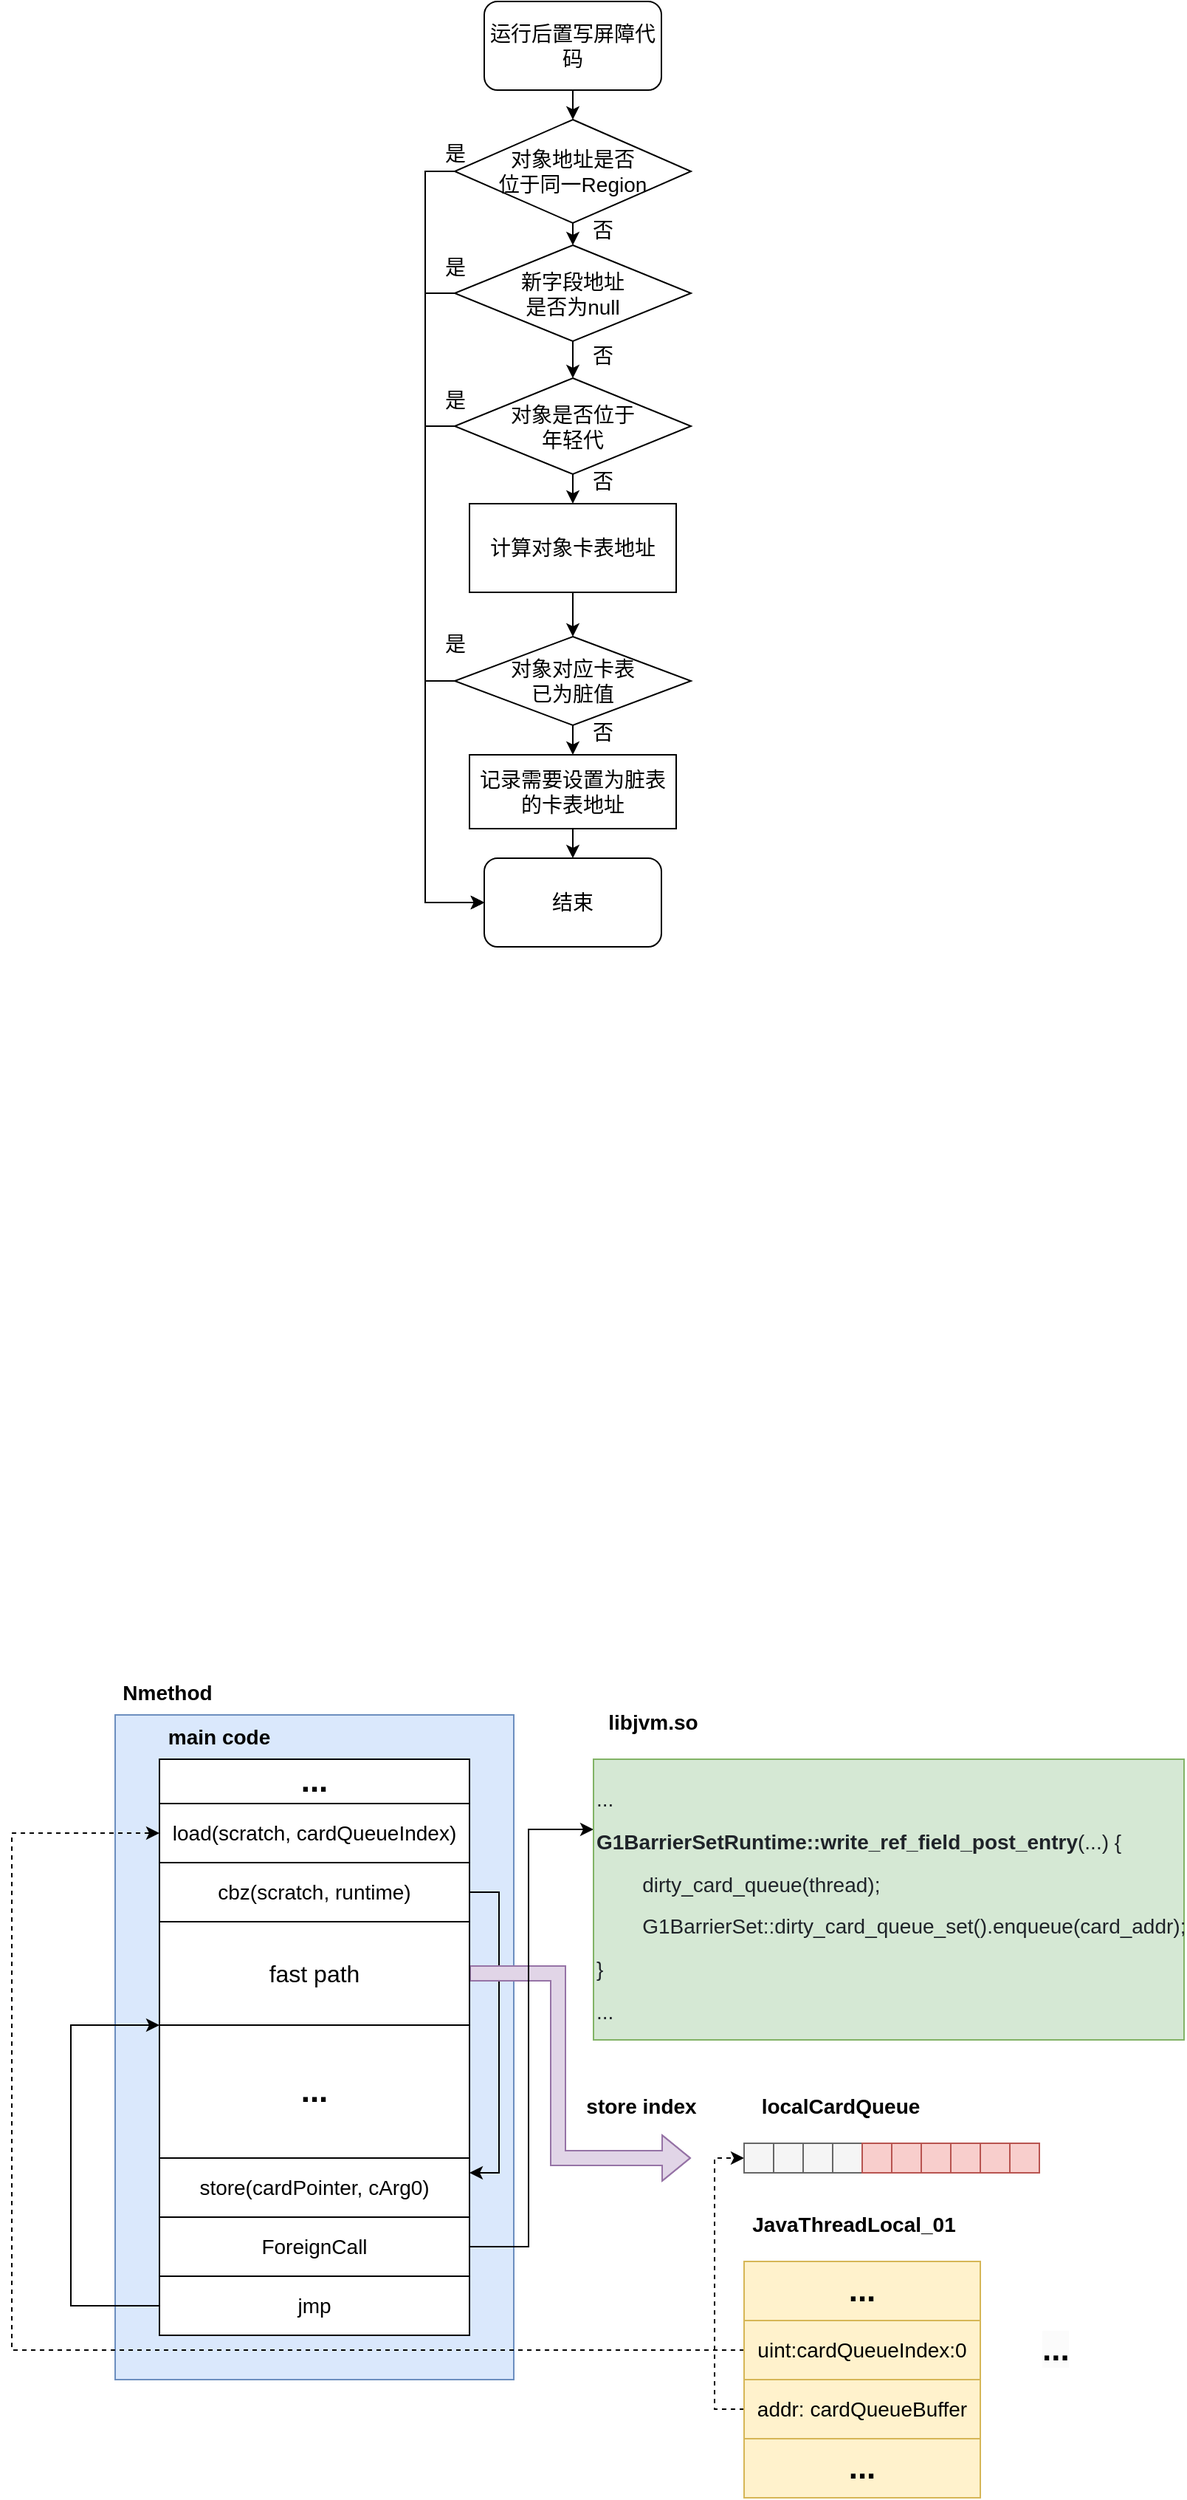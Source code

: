 <mxfile version="26.0.16">
  <diagram name="第 1 页" id="6miXCK2ov5_E2_Eq46Kr">
    <mxGraphModel dx="844" dy="1358" grid="1" gridSize="10" guides="1" tooltips="1" connect="1" arrows="1" fold="1" page="1" pageScale="1" pageWidth="827" pageHeight="1169" math="0" shadow="0">
      <root>
        <mxCell id="0" />
        <mxCell id="1" parent="0" />
        <mxCell id="QKxESljb7yrLCyk6IKag-9" style="edgeStyle=orthogonalEdgeStyle;rounded=0;orthogonalLoop=1;jettySize=auto;html=1;exitX=0.5;exitY=1;exitDx=0;exitDy=0;entryX=0.5;entryY=0;entryDx=0;entryDy=0;" edge="1" parent="1" source="QKxESljb7yrLCyk6IKag-1" target="QKxESljb7yrLCyk6IKag-2">
          <mxGeometry relative="1" as="geometry" />
        </mxCell>
        <mxCell id="QKxESljb7yrLCyk6IKag-1" value="运行后置写屏障代码" style="rounded=1;whiteSpace=wrap;html=1;fontSize=14;" vertex="1" parent="1">
          <mxGeometry x="340" y="80" width="120" height="60" as="geometry" />
        </mxCell>
        <mxCell id="QKxESljb7yrLCyk6IKag-10" style="edgeStyle=orthogonalEdgeStyle;rounded=0;orthogonalLoop=1;jettySize=auto;html=1;exitX=0.5;exitY=1;exitDx=0;exitDy=0;entryX=0.5;entryY=0;entryDx=0;entryDy=0;" edge="1" parent="1" source="QKxESljb7yrLCyk6IKag-2" target="QKxESljb7yrLCyk6IKag-3">
          <mxGeometry relative="1" as="geometry" />
        </mxCell>
        <mxCell id="QKxESljb7yrLCyk6IKag-16" style="edgeStyle=orthogonalEdgeStyle;rounded=0;orthogonalLoop=1;jettySize=auto;html=1;exitX=0;exitY=0.5;exitDx=0;exitDy=0;entryX=0;entryY=0.5;entryDx=0;entryDy=0;" edge="1" parent="1" source="QKxESljb7yrLCyk6IKag-2" target="QKxESljb7yrLCyk6IKag-5">
          <mxGeometry relative="1" as="geometry" />
        </mxCell>
        <mxCell id="QKxESljb7yrLCyk6IKag-2" value="对象地址是否&lt;div&gt;位于同一Region&lt;/div&gt;" style="rhombus;whiteSpace=wrap;html=1;fontSize=14;" vertex="1" parent="1">
          <mxGeometry x="320" y="160" width="160" height="70" as="geometry" />
        </mxCell>
        <mxCell id="QKxESljb7yrLCyk6IKag-11" style="edgeStyle=orthogonalEdgeStyle;rounded=0;orthogonalLoop=1;jettySize=auto;html=1;exitX=0.5;exitY=1;exitDx=0;exitDy=0;entryX=0.5;entryY=0;entryDx=0;entryDy=0;" edge="1" parent="1" source="QKxESljb7yrLCyk6IKag-3" target="QKxESljb7yrLCyk6IKag-4">
          <mxGeometry relative="1" as="geometry" />
        </mxCell>
        <mxCell id="QKxESljb7yrLCyk6IKag-17" style="edgeStyle=orthogonalEdgeStyle;rounded=0;orthogonalLoop=1;jettySize=auto;html=1;exitX=0;exitY=0.5;exitDx=0;exitDy=0;entryX=0;entryY=0.5;entryDx=0;entryDy=0;" edge="1" parent="1" source="QKxESljb7yrLCyk6IKag-3" target="QKxESljb7yrLCyk6IKag-5">
          <mxGeometry relative="1" as="geometry" />
        </mxCell>
        <mxCell id="QKxESljb7yrLCyk6IKag-3" value="新字段地址&lt;div&gt;是否为null&lt;/div&gt;" style="rhombus;whiteSpace=wrap;html=1;fontSize=14;" vertex="1" parent="1">
          <mxGeometry x="320" y="245" width="160" height="65" as="geometry" />
        </mxCell>
        <mxCell id="QKxESljb7yrLCyk6IKag-12" style="edgeStyle=orthogonalEdgeStyle;rounded=0;orthogonalLoop=1;jettySize=auto;html=1;exitX=0.5;exitY=1;exitDx=0;exitDy=0;entryX=0.5;entryY=0;entryDx=0;entryDy=0;" edge="1" parent="1" source="QKxESljb7yrLCyk6IKag-4" target="QKxESljb7yrLCyk6IKag-6">
          <mxGeometry relative="1" as="geometry" />
        </mxCell>
        <mxCell id="QKxESljb7yrLCyk6IKag-18" style="edgeStyle=orthogonalEdgeStyle;rounded=0;orthogonalLoop=1;jettySize=auto;html=1;exitX=0;exitY=0.5;exitDx=0;exitDy=0;entryX=0;entryY=0.5;entryDx=0;entryDy=0;" edge="1" parent="1" source="QKxESljb7yrLCyk6IKag-4" target="QKxESljb7yrLCyk6IKag-5">
          <mxGeometry relative="1" as="geometry" />
        </mxCell>
        <mxCell id="QKxESljb7yrLCyk6IKag-4" value="对象是否位于&lt;div&gt;年轻代&lt;/div&gt;" style="rhombus;whiteSpace=wrap;html=1;fontSize=14;" vertex="1" parent="1">
          <mxGeometry x="320" y="335" width="160" height="65" as="geometry" />
        </mxCell>
        <mxCell id="QKxESljb7yrLCyk6IKag-5" value="结束" style="rounded=1;whiteSpace=wrap;html=1;fontSize=14;" vertex="1" parent="1">
          <mxGeometry x="340" y="660" width="120" height="60" as="geometry" />
        </mxCell>
        <mxCell id="QKxESljb7yrLCyk6IKag-13" style="edgeStyle=orthogonalEdgeStyle;rounded=0;orthogonalLoop=1;jettySize=auto;html=1;exitX=0.5;exitY=1;exitDx=0;exitDy=0;entryX=0.5;entryY=0;entryDx=0;entryDy=0;" edge="1" parent="1" source="QKxESljb7yrLCyk6IKag-6" target="QKxESljb7yrLCyk6IKag-7">
          <mxGeometry relative="1" as="geometry" />
        </mxCell>
        <mxCell id="QKxESljb7yrLCyk6IKag-6" value="计算对象卡表地址" style="rounded=0;whiteSpace=wrap;html=1;fontSize=14;" vertex="1" parent="1">
          <mxGeometry x="330" y="420" width="140" height="60" as="geometry" />
        </mxCell>
        <mxCell id="QKxESljb7yrLCyk6IKag-14" style="edgeStyle=orthogonalEdgeStyle;rounded=0;orthogonalLoop=1;jettySize=auto;html=1;exitX=0.5;exitY=1;exitDx=0;exitDy=0;entryX=0.5;entryY=0;entryDx=0;entryDy=0;" edge="1" parent="1" source="QKxESljb7yrLCyk6IKag-7" target="QKxESljb7yrLCyk6IKag-8">
          <mxGeometry relative="1" as="geometry" />
        </mxCell>
        <mxCell id="QKxESljb7yrLCyk6IKag-19" style="edgeStyle=orthogonalEdgeStyle;rounded=0;orthogonalLoop=1;jettySize=auto;html=1;exitX=0;exitY=0.5;exitDx=0;exitDy=0;entryX=0;entryY=0.5;entryDx=0;entryDy=0;" edge="1" parent="1" source="QKxESljb7yrLCyk6IKag-7" target="QKxESljb7yrLCyk6IKag-5">
          <mxGeometry relative="1" as="geometry" />
        </mxCell>
        <mxCell id="QKxESljb7yrLCyk6IKag-7" value="对象对应卡表&lt;div&gt;已为脏值&lt;/div&gt;" style="rhombus;whiteSpace=wrap;html=1;fontSize=14;" vertex="1" parent="1">
          <mxGeometry x="320" y="510" width="160" height="60" as="geometry" />
        </mxCell>
        <mxCell id="QKxESljb7yrLCyk6IKag-15" style="edgeStyle=orthogonalEdgeStyle;rounded=0;orthogonalLoop=1;jettySize=auto;html=1;exitX=0.5;exitY=1;exitDx=0;exitDy=0;entryX=0.5;entryY=0;entryDx=0;entryDy=0;" edge="1" parent="1" source="QKxESljb7yrLCyk6IKag-8" target="QKxESljb7yrLCyk6IKag-5">
          <mxGeometry relative="1" as="geometry" />
        </mxCell>
        <mxCell id="QKxESljb7yrLCyk6IKag-8" value="记录需要设置为脏表的卡表地址" style="rounded=0;whiteSpace=wrap;html=1;fontSize=14;" vertex="1" parent="1">
          <mxGeometry x="330" y="590" width="140" height="50" as="geometry" />
        </mxCell>
        <mxCell id="QKxESljb7yrLCyk6IKag-20" value="&lt;font style=&quot;font-size: 14px;&quot;&gt;是&lt;/font&gt;" style="text;html=1;align=center;verticalAlign=middle;resizable=0;points=[];autosize=1;strokeColor=none;fillColor=none;" vertex="1" parent="1">
          <mxGeometry x="300" y="168" width="40" height="30" as="geometry" />
        </mxCell>
        <mxCell id="QKxESljb7yrLCyk6IKag-21" value="&lt;font style=&quot;font-size: 14px;&quot;&gt;是&lt;/font&gt;" style="text;html=1;align=center;verticalAlign=middle;resizable=0;points=[];autosize=1;strokeColor=none;fillColor=none;" vertex="1" parent="1">
          <mxGeometry x="300" y="245" width="40" height="30" as="geometry" />
        </mxCell>
        <mxCell id="QKxESljb7yrLCyk6IKag-22" value="&lt;font style=&quot;font-size: 14px;&quot;&gt;是&lt;/font&gt;" style="text;html=1;align=center;verticalAlign=middle;resizable=0;points=[];autosize=1;strokeColor=none;fillColor=none;" vertex="1" parent="1">
          <mxGeometry x="300" y="335" width="40" height="30" as="geometry" />
        </mxCell>
        <mxCell id="QKxESljb7yrLCyk6IKag-23" value="&lt;font style=&quot;font-size: 14px;&quot;&gt;是&lt;/font&gt;" style="text;html=1;align=center;verticalAlign=middle;resizable=0;points=[];autosize=1;strokeColor=none;fillColor=none;" vertex="1" parent="1">
          <mxGeometry x="300" y="500" width="40" height="30" as="geometry" />
        </mxCell>
        <mxCell id="QKxESljb7yrLCyk6IKag-24" value="&lt;font style=&quot;font-size: 14px;&quot;&gt;否&lt;/font&gt;" style="text;html=1;align=center;verticalAlign=middle;resizable=0;points=[];autosize=1;strokeColor=none;fillColor=none;" vertex="1" parent="1">
          <mxGeometry x="400" y="220" width="40" height="30" as="geometry" />
        </mxCell>
        <mxCell id="QKxESljb7yrLCyk6IKag-25" value="&lt;font style=&quot;font-size: 14px;&quot;&gt;否&lt;/font&gt;" style="text;html=1;align=center;verticalAlign=middle;resizable=0;points=[];autosize=1;strokeColor=none;fillColor=none;" vertex="1" parent="1">
          <mxGeometry x="400" y="305" width="40" height="30" as="geometry" />
        </mxCell>
        <mxCell id="QKxESljb7yrLCyk6IKag-26" value="&lt;font style=&quot;font-size: 14px;&quot;&gt;否&lt;/font&gt;" style="text;html=1;align=center;verticalAlign=middle;resizable=0;points=[];autosize=1;strokeColor=none;fillColor=none;" vertex="1" parent="1">
          <mxGeometry x="400" y="390" width="40" height="30" as="geometry" />
        </mxCell>
        <mxCell id="QKxESljb7yrLCyk6IKag-27" value="&lt;font style=&quot;font-size: 14px;&quot;&gt;否&lt;/font&gt;" style="text;html=1;align=center;verticalAlign=middle;resizable=0;points=[];autosize=1;strokeColor=none;fillColor=none;" vertex="1" parent="1">
          <mxGeometry x="400" y="560" width="40" height="30" as="geometry" />
        </mxCell>
        <mxCell id="QKxESljb7yrLCyk6IKag-31" value="" style="rounded=0;whiteSpace=wrap;html=1;fillColor=#dae8fc;strokeColor=#6c8ebf;" vertex="1" parent="1">
          <mxGeometry x="90" y="1240" width="270" height="450" as="geometry" />
        </mxCell>
        <mxCell id="QKxESljb7yrLCyk6IKag-28" value="&lt;font style=&quot;font-size: 14px;&quot;&gt;load(scratch, cardQueueIndex)&lt;/font&gt;" style="rounded=0;whiteSpace=wrap;html=1;" vertex="1" parent="1">
          <mxGeometry x="120" y="1300" width="210" height="40" as="geometry" />
        </mxCell>
        <mxCell id="QKxESljb7yrLCyk6IKag-67" style="edgeStyle=orthogonalEdgeStyle;rounded=0;orthogonalLoop=1;jettySize=auto;html=1;exitX=1;exitY=0.5;exitDx=0;exitDy=0;entryX=1;entryY=0.25;entryDx=0;entryDy=0;" edge="1" parent="1" source="QKxESljb7yrLCyk6IKag-29" target="QKxESljb7yrLCyk6IKag-33">
          <mxGeometry relative="1" as="geometry" />
        </mxCell>
        <mxCell id="QKxESljb7yrLCyk6IKag-29" value="&lt;font style=&quot;font-size: 14px;&quot;&gt;cbz(scratch, runtime)&lt;/font&gt;" style="rounded=0;whiteSpace=wrap;html=1;" vertex="1" parent="1">
          <mxGeometry x="120" y="1340" width="210" height="40" as="geometry" />
        </mxCell>
        <mxCell id="QKxESljb7yrLCyk6IKag-30" value="&lt;font style=&quot;font-size: 22px;&quot;&gt;&lt;b&gt;...&lt;/b&gt;&lt;/font&gt;" style="rounded=0;whiteSpace=wrap;html=1;" vertex="1" parent="1">
          <mxGeometry x="120" y="1450" width="210" height="90" as="geometry" />
        </mxCell>
        <mxCell id="QKxESljb7yrLCyk6IKag-72" style="edgeStyle=orthogonalEdgeStyle;rounded=0;orthogonalLoop=1;jettySize=auto;html=1;exitX=1;exitY=0.5;exitDx=0;exitDy=0;shape=flexArrow;fillColor=#e1d5e7;strokeColor=#9673a6;" edge="1" parent="1" source="QKxESljb7yrLCyk6IKag-32">
          <mxGeometry relative="1" as="geometry">
            <mxPoint x="480" y="1540" as="targetPoint" />
            <Array as="points">
              <mxPoint x="390" y="1415" />
              <mxPoint x="390" y="1540" />
            </Array>
          </mxGeometry>
        </mxCell>
        <mxCell id="QKxESljb7yrLCyk6IKag-32" value="&lt;font style=&quot;font-size: 16px;&quot;&gt;fast path&lt;/font&gt;" style="rounded=0;whiteSpace=wrap;html=1;" vertex="1" parent="1">
          <mxGeometry x="120" y="1380" width="210" height="70" as="geometry" />
        </mxCell>
        <mxCell id="QKxESljb7yrLCyk6IKag-33" value="&lt;font style=&quot;font-size: 14px;&quot;&gt;store(cardPointer, cArg0)&lt;/font&gt;" style="rounded=0;whiteSpace=wrap;html=1;" vertex="1" parent="1">
          <mxGeometry x="120" y="1540" width="210" height="40" as="geometry" />
        </mxCell>
        <mxCell id="QKxESljb7yrLCyk6IKag-68" style="edgeStyle=orthogonalEdgeStyle;rounded=0;orthogonalLoop=1;jettySize=auto;html=1;exitX=1;exitY=0.75;exitDx=0;exitDy=0;entryX=0;entryY=0.25;entryDx=0;entryDy=0;" edge="1" parent="1" source="QKxESljb7yrLCyk6IKag-34" target="QKxESljb7yrLCyk6IKag-36">
          <mxGeometry relative="1" as="geometry">
            <Array as="points">
              <mxPoint x="330" y="1600" />
              <mxPoint x="370" y="1600" />
              <mxPoint x="370" y="1317" />
            </Array>
          </mxGeometry>
        </mxCell>
        <mxCell id="QKxESljb7yrLCyk6IKag-34" value="&lt;font style=&quot;font-size: 14px;&quot;&gt;ForeignCall&lt;/font&gt;" style="rounded=0;whiteSpace=wrap;html=1;" vertex="1" parent="1">
          <mxGeometry x="120" y="1580" width="210" height="40" as="geometry" />
        </mxCell>
        <mxCell id="QKxESljb7yrLCyk6IKag-66" style="edgeStyle=orthogonalEdgeStyle;rounded=0;orthogonalLoop=1;jettySize=auto;html=1;exitX=0;exitY=0.5;exitDx=0;exitDy=0;entryX=0;entryY=1;entryDx=0;entryDy=0;" edge="1" parent="1" source="QKxESljb7yrLCyk6IKag-35" target="QKxESljb7yrLCyk6IKag-32">
          <mxGeometry relative="1" as="geometry">
            <Array as="points">
              <mxPoint x="60" y="1640" />
              <mxPoint x="60" y="1450" />
            </Array>
          </mxGeometry>
        </mxCell>
        <mxCell id="QKxESljb7yrLCyk6IKag-35" value="&lt;font style=&quot;font-size: 14px;&quot;&gt;jmp&lt;/font&gt;" style="rounded=0;whiteSpace=wrap;html=1;" vertex="1" parent="1">
          <mxGeometry x="120" y="1620" width="210" height="40" as="geometry" />
        </mxCell>
        <mxCell id="QKxESljb7yrLCyk6IKag-36" value="&lt;div style=&quot;color: rgb(31, 35, 41);&quot;&gt;&lt;p style=&quot;&quot;&gt;&lt;font style=&quot;font-size: 14px;&quot;&gt;...&lt;/font&gt;&lt;/p&gt;&lt;p style=&quot;&quot;&gt;&lt;font style=&quot;font-size: 14px;&quot;&gt;&lt;span style=&quot;font-weight:bold;&quot;&gt;G1BarrierSetRuntime::write_ref_field_post_entry&lt;/span&gt;(...)  {&lt;/font&gt;&lt;/p&gt;&lt;p style=&quot;&quot;&gt;&lt;/p&gt;&lt;p style=&quot;&quot;&gt;&lt;font style=&quot;font-size: 14px;&quot;&gt;&lt;span style=&quot;white-space: pre;&quot;&gt;&#x9;&lt;/span&gt;dirty_card_queue(thread); &lt;/font&gt;&lt;/p&gt;&lt;p style=&quot;&quot;&gt;&lt;/p&gt;&lt;p style=&quot;&quot;&gt;&lt;font style=&quot;font-size: 14px;&quot;&gt;&lt;span style=&quot;white-space: pre;&quot;&gt;&#x9;&lt;/span&gt;G1BarrierSet::dirty_card_queue_set().enqueue(card_addr);&lt;/font&gt;&lt;/p&gt;&lt;p style=&quot;&quot;&gt;&lt;/p&gt;&lt;p style=&quot;&quot;&gt;&lt;font style=&quot;font-size: 14px;&quot;&gt;}&lt;/font&gt;&lt;/p&gt;&lt;p style=&quot;&quot;&gt;&lt;font style=&quot;font-size: 14px;&quot;&gt;...&lt;/font&gt;&lt;/p&gt;&lt;/div&gt;&lt;span style=&quot;white-space-collapse: preserve;&quot;&gt;&lt;/span&gt;" style="rounded=0;whiteSpace=wrap;html=1;align=left;verticalAlign=top;fillColor=#d5e8d4;strokeColor=#82b366;" vertex="1" parent="1">
          <mxGeometry x="414" y="1270" width="400" height="190" as="geometry" />
        </mxCell>
        <mxCell id="QKxESljb7yrLCyk6IKag-37" value="Nmethod" style="text;html=1;align=center;verticalAlign=middle;resizable=0;points=[];autosize=1;strokeColor=none;fillColor=none;fontSize=14;fontStyle=1" vertex="1" parent="1">
          <mxGeometry x="85" y="1210" width="80" height="30" as="geometry" />
        </mxCell>
        <mxCell id="QKxESljb7yrLCyk6IKag-38" value="&lt;font style=&quot;font-size: 22px;&quot;&gt;&lt;b&gt;...&lt;/b&gt;&lt;/font&gt;" style="rounded=0;whiteSpace=wrap;html=1;" vertex="1" parent="1">
          <mxGeometry x="120" y="1270" width="210" height="30" as="geometry" />
        </mxCell>
        <mxCell id="QKxESljb7yrLCyk6IKag-39" value="main code" style="text;html=1;align=center;verticalAlign=middle;resizable=0;points=[];autosize=1;strokeColor=none;fillColor=none;fontSize=14;fontStyle=1" vertex="1" parent="1">
          <mxGeometry x="115" y="1240" width="90" height="30" as="geometry" />
        </mxCell>
        <mxCell id="QKxESljb7yrLCyk6IKag-41" value="&lt;font style=&quot;font-size: 22px;&quot;&gt;&lt;b&gt;...&lt;/b&gt;&lt;/font&gt;" style="rounded=0;whiteSpace=wrap;html=1;fillColor=#fff2cc;strokeColor=#d6b656;" vertex="1" parent="1">
          <mxGeometry x="516" y="1610" width="160" height="40" as="geometry" />
        </mxCell>
        <mxCell id="QKxESljb7yrLCyk6IKag-65" style="edgeStyle=orthogonalEdgeStyle;rounded=0;orthogonalLoop=1;jettySize=auto;html=1;exitX=0;exitY=0.5;exitDx=0;exitDy=0;entryX=0;entryY=0.5;entryDx=0;entryDy=0;dashed=1;" edge="1" parent="1" source="QKxESljb7yrLCyk6IKag-42" target="QKxESljb7yrLCyk6IKag-28">
          <mxGeometry relative="1" as="geometry">
            <Array as="points">
              <mxPoint x="20" y="1670" />
              <mxPoint x="20" y="1320" />
            </Array>
          </mxGeometry>
        </mxCell>
        <mxCell id="QKxESljb7yrLCyk6IKag-42" value="&lt;font style=&quot;font-size: 14px;&quot;&gt;uint:cardQueueIndex:0&lt;/font&gt;" style="rounded=0;whiteSpace=wrap;html=1;fillColor=#fff2cc;strokeColor=#d6b656;" vertex="1" parent="1">
          <mxGeometry x="516" y="1650" width="160" height="40" as="geometry" />
        </mxCell>
        <mxCell id="QKxESljb7yrLCyk6IKag-69" style="edgeStyle=orthogonalEdgeStyle;rounded=0;orthogonalLoop=1;jettySize=auto;html=1;exitX=0;exitY=0.5;exitDx=0;exitDy=0;entryX=0;entryY=0.5;entryDx=0;entryDy=0;dashed=1;" edge="1" parent="1" source="QKxESljb7yrLCyk6IKag-43" target="QKxESljb7yrLCyk6IKag-46">
          <mxGeometry relative="1" as="geometry" />
        </mxCell>
        <mxCell id="QKxESljb7yrLCyk6IKag-43" value="&lt;font style=&quot;font-size: 14px;&quot;&gt;addr: cardQueueBuffer&lt;/font&gt;" style="rounded=0;whiteSpace=wrap;html=1;fillColor=#fff2cc;strokeColor=#d6b656;" vertex="1" parent="1">
          <mxGeometry x="516" y="1690" width="160" height="40" as="geometry" />
        </mxCell>
        <mxCell id="QKxESljb7yrLCyk6IKag-44" value="&lt;font style=&quot;font-size: 22px;&quot;&gt;&lt;b&gt;...&lt;/b&gt;&lt;/font&gt;" style="rounded=0;whiteSpace=wrap;html=1;fillColor=#fff2cc;strokeColor=#d6b656;" vertex="1" parent="1">
          <mxGeometry x="516" y="1730" width="160" height="40" as="geometry" />
        </mxCell>
        <mxCell id="QKxESljb7yrLCyk6IKag-45" value="&lt;font style=&quot;font-size: 14px;&quot;&gt;&lt;b&gt;JavaThreadLocal_01&lt;/b&gt;&lt;/font&gt;" style="text;html=1;align=center;verticalAlign=middle;resizable=0;points=[];autosize=1;strokeColor=none;fillColor=none;" vertex="1" parent="1">
          <mxGeometry x="510" y="1570" width="160" height="30" as="geometry" />
        </mxCell>
        <mxCell id="QKxESljb7yrLCyk6IKag-46" value="" style="rounded=0;whiteSpace=wrap;html=1;fillColor=#f5f5f5;fontColor=#333333;strokeColor=#666666;" vertex="1" parent="1">
          <mxGeometry x="516" y="1530" width="20" height="20" as="geometry" />
        </mxCell>
        <mxCell id="QKxESljb7yrLCyk6IKag-47" value="" style="rounded=0;whiteSpace=wrap;html=1;fillColor=#f5f5f5;fontColor=#333333;strokeColor=#666666;" vertex="1" parent="1">
          <mxGeometry x="536" y="1530" width="20" height="20" as="geometry" />
        </mxCell>
        <mxCell id="QKxESljb7yrLCyk6IKag-48" value="" style="rounded=0;whiteSpace=wrap;html=1;fillColor=#f5f5f5;fontColor=#333333;strokeColor=#666666;" vertex="1" parent="1">
          <mxGeometry x="556" y="1530" width="20" height="20" as="geometry" />
        </mxCell>
        <mxCell id="QKxESljb7yrLCyk6IKag-49" value="" style="rounded=0;whiteSpace=wrap;html=1;fillColor=#f5f5f5;fontColor=#333333;strokeColor=#666666;" vertex="1" parent="1">
          <mxGeometry x="576" y="1530" width="20" height="20" as="geometry" />
        </mxCell>
        <mxCell id="QKxESljb7yrLCyk6IKag-50" value="" style="rounded=0;whiteSpace=wrap;html=1;fillColor=#f8cecc;strokeColor=#b85450;" vertex="1" parent="1">
          <mxGeometry x="596" y="1530" width="20" height="20" as="geometry" />
        </mxCell>
        <mxCell id="QKxESljb7yrLCyk6IKag-51" value="" style="rounded=0;whiteSpace=wrap;html=1;fillColor=#f8cecc;strokeColor=#b85450;" vertex="1" parent="1">
          <mxGeometry x="616" y="1530" width="20" height="20" as="geometry" />
        </mxCell>
        <mxCell id="QKxESljb7yrLCyk6IKag-52" value="" style="rounded=0;whiteSpace=wrap;html=1;fillColor=#f8cecc;strokeColor=#b85450;" vertex="1" parent="1">
          <mxGeometry x="636" y="1530" width="20" height="20" as="geometry" />
        </mxCell>
        <mxCell id="QKxESljb7yrLCyk6IKag-53" value="" style="rounded=0;whiteSpace=wrap;html=1;fillColor=#f8cecc;strokeColor=#b85450;" vertex="1" parent="1">
          <mxGeometry x="656" y="1530" width="20" height="20" as="geometry" />
        </mxCell>
        <mxCell id="QKxESljb7yrLCyk6IKag-54" value="" style="rounded=0;whiteSpace=wrap;html=1;fillColor=#f8cecc;strokeColor=#b85450;" vertex="1" parent="1">
          <mxGeometry x="676" y="1530" width="20" height="20" as="geometry" />
        </mxCell>
        <mxCell id="QKxESljb7yrLCyk6IKag-55" value="" style="rounded=0;whiteSpace=wrap;html=1;fillColor=#f8cecc;strokeColor=#b85450;" vertex="1" parent="1">
          <mxGeometry x="696" y="1530" width="20" height="20" as="geometry" />
        </mxCell>
        <mxCell id="QKxESljb7yrLCyk6IKag-62" value="&lt;span style=&quot;font-size: 14px;&quot;&gt;&lt;b&gt;localCardQueue&lt;/b&gt;&lt;/span&gt;" style="text;html=1;align=center;verticalAlign=middle;resizable=0;points=[];autosize=1;strokeColor=none;fillColor=none;" vertex="1" parent="1">
          <mxGeometry x="516" y="1490" width="130" height="30" as="geometry" />
        </mxCell>
        <mxCell id="QKxESljb7yrLCyk6IKag-63" value="libjvm.so" style="text;html=1;align=center;verticalAlign=middle;resizable=0;points=[];autosize=1;strokeColor=none;fillColor=none;fontSize=14;fontStyle=1" vertex="1" parent="1">
          <mxGeometry x="414" y="1230" width="80" height="30" as="geometry" />
        </mxCell>
        <mxCell id="QKxESljb7yrLCyk6IKag-64" value="&lt;b style=&quot;forced-color-adjust: none; color: rgb(0, 0, 0); font-family: Helvetica; font-size: 22px; font-style: normal; font-variant-ligatures: normal; font-variant-caps: normal; letter-spacing: normal; orphans: 2; text-align: center; text-indent: 0px; text-transform: none; widows: 2; word-spacing: 0px; -webkit-text-stroke-width: 0px; white-space: normal; background-color: rgb(251, 251, 251); text-decoration-thickness: initial; text-decoration-style: initial; text-decoration-color: initial;&quot;&gt;...&lt;/b&gt;" style="text;whiteSpace=wrap;html=1;" vertex="1" parent="1">
          <mxGeometry x="716" y="1650" width="50" height="50" as="geometry" />
        </mxCell>
        <mxCell id="QKxESljb7yrLCyk6IKag-73" value="&lt;font style=&quot;font-size: 14px;&quot;&gt;&lt;b&gt;store index&lt;/b&gt;&lt;/font&gt;" style="text;html=1;align=center;verticalAlign=middle;resizable=0;points=[];autosize=1;strokeColor=none;fillColor=none;" vertex="1" parent="1">
          <mxGeometry x="396" y="1490" width="100" height="30" as="geometry" />
        </mxCell>
      </root>
    </mxGraphModel>
  </diagram>
</mxfile>
